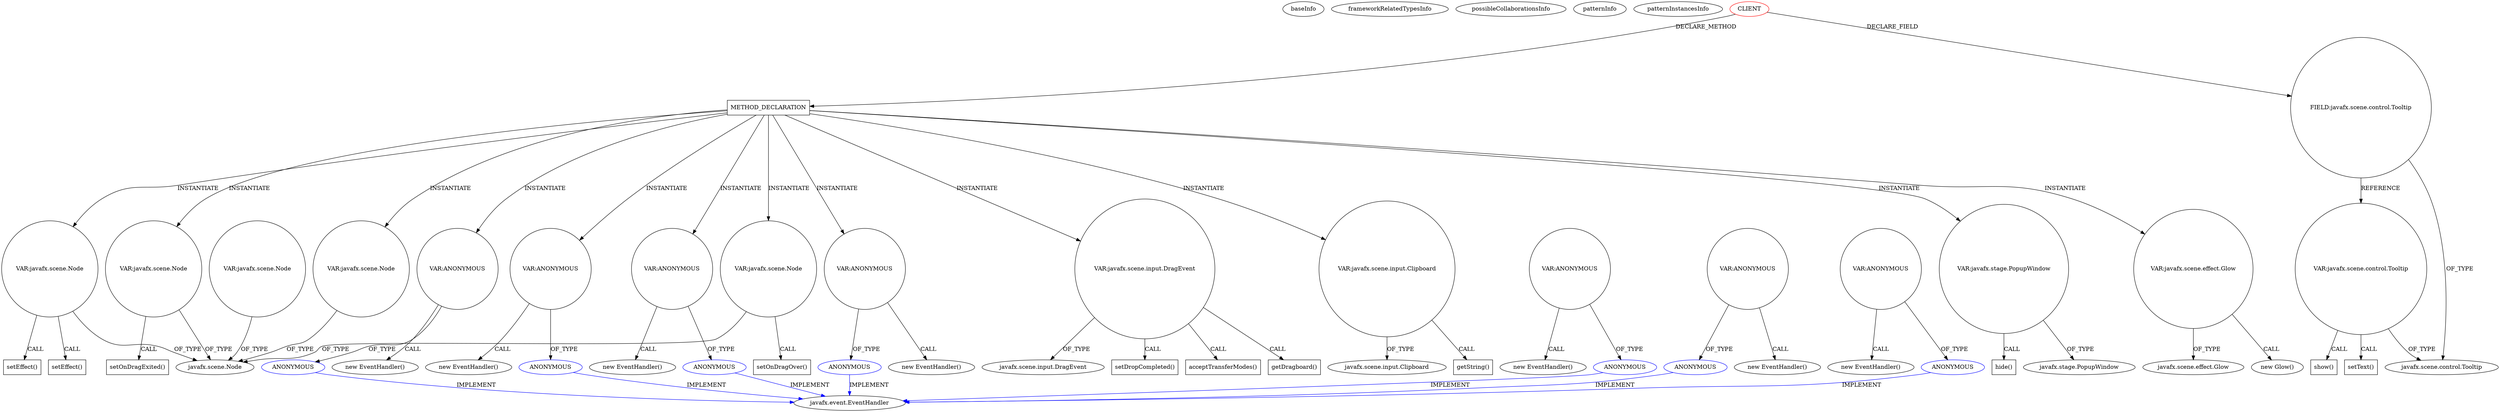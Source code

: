 digraph {
baseInfo[graphId=3673,category="pattern",isAnonymous=false,possibleRelation=false]
frameworkRelatedTypesInfo[]
possibleCollaborationsInfo[]
patternInfo[frequency=2.0,patternRootClient=0]
patternInstancesInfo[0="prashker-KingsSGF~/prashker-KingsSGF/KingsSGF-master/src/uiSam/ThingBowlView.java~ThingBowlView~3892",1="prashker-KingsSGF~/prashker-KingsSGF/KingsSGF-master/src/uiSam/HexTileView.java~HexTileView~3900"]
75[label="new Glow()",vertexType="CONSTRUCTOR_CALL",isFrameworkType=false]
76[label="VAR:javafx.scene.effect.Glow",vertexType="VARIABLE_EXPRESION",isFrameworkType=false,shape=circle]
49[label="METHOD_DECLARATION",vertexType="CLIENT_METHOD_DECLARATION",isFrameworkType=false,shape=box]
0[label="CLIENT",vertexType="ROOT_CLIENT_CLASS_DECLARATION",isFrameworkType=false,color=red]
81[label="VAR:javafx.scene.Node",vertexType="VARIABLE_EXPRESION",isFrameworkType=false,shape=circle]
12[label="javafx.scene.Node",vertexType="FRAMEWORK_CLASS_TYPE",isFrameworkType=false]
50[label="VAR:javafx.scene.Node",vertexType="VARIABLE_EXPRESION",isFrameworkType=false,shape=circle]
78[label="VAR:javafx.scene.Node",vertexType="VARIABLE_EXPRESION",isFrameworkType=false,shape=circle]
90[label="VAR:javafx.scene.Node",vertexType="VARIABLE_EXPRESION",isFrameworkType=false,shape=circle]
85[label="VAR:ANONYMOUS",vertexType="VARIABLE_EXPRESION",isFrameworkType=false,shape=circle]
86[label="ANONYMOUS",vertexType="REFERENCE_ANONYMOUS_DECLARATION",isFrameworkType=false,color=blue]
84[label="new EventHandler()",vertexType="CONSTRUCTOR_CALL",isFrameworkType=false]
54[label="VAR:ANONYMOUS",vertexType="VARIABLE_EXPRESION",isFrameworkType=false,shape=circle]
55[label="ANONYMOUS",vertexType="REFERENCE_ANONYMOUS_DECLARATION",isFrameworkType=false,color=blue]
53[label="new EventHandler()",vertexType="CONSTRUCTOR_CALL",isFrameworkType=false]
72[label="VAR:ANONYMOUS",vertexType="VARIABLE_EXPRESION",isFrameworkType=false,shape=circle]
73[label="ANONYMOUS",vertexType="REFERENCE_ANONYMOUS_DECLARATION",isFrameworkType=false,color=blue]
71[label="new EventHandler()",vertexType="CONSTRUCTOR_CALL",isFrameworkType=false]
94[label="VAR:ANONYMOUS",vertexType="VARIABLE_EXPRESION",isFrameworkType=false,shape=circle]
95[label="ANONYMOUS",vertexType="REFERENCE_ANONYMOUS_DECLARATION",isFrameworkType=false,color=blue]
93[label="new EventHandler()",vertexType="CONSTRUCTOR_CALL",isFrameworkType=false]
98[label="setEffect()",vertexType="INSIDE_CALL",isFrameworkType=false,shape=box]
79[label="setEffect()",vertexType="INSIDE_CALL",isFrameworkType=false,shape=box]
57[label="VAR:javafx.scene.input.DragEvent",vertexType="VARIABLE_EXPRESION",isFrameworkType=false,shape=circle]
64[label="setDropCompleted()",vertexType="INSIDE_CALL",isFrameworkType=false,shape=box]
82[label="setOnDragOver()",vertexType="INSIDE_CALL",isFrameworkType=false,shape=box]
77[label="javafx.scene.effect.Glow",vertexType="FRAMEWORK_CLASS_TYPE",isFrameworkType=false]
89[label="acceptTransferModes()",vertexType="INSIDE_CALL",isFrameworkType=false,shape=box]
16[label="javafx.event.EventHandler",vertexType="FRAMEWORK_INTERFACE_TYPE",isFrameworkType=false]
28[label="ANONYMOUS",vertexType="REFERENCE_ANONYMOUS_DECLARATION",isFrameworkType=false,color=blue]
15[label="ANONYMOUS",vertexType="REFERENCE_ANONYMOUS_DECLARATION",isFrameworkType=false,color=blue]
45[label="ANONYMOUS",vertexType="REFERENCE_ANONYMOUS_DECLARATION",isFrameworkType=false,color=blue]
14[label="VAR:ANONYMOUS",vertexType="VARIABLE_EXPRESION",isFrameworkType=false,shape=circle]
13[label="new EventHandler()",vertexType="CONSTRUCTOR_CALL",isFrameworkType=false]
44[label="VAR:ANONYMOUS",vertexType="VARIABLE_EXPRESION",isFrameworkType=false,shape=circle]
43[label="new EventHandler()",vertexType="CONSTRUCTOR_CALL",isFrameworkType=false]
27[label="VAR:ANONYMOUS",vertexType="VARIABLE_EXPRESION",isFrameworkType=false,shape=circle]
26[label="new EventHandler()",vertexType="CONSTRUCTOR_CALL",isFrameworkType=false]
60[label="VAR:javafx.scene.input.Clipboard",vertexType="VARIABLE_EXPRESION",isFrameworkType=false,shape=circle]
61[label="getString()",vertexType="INSIDE_CALL",isFrameworkType=false,shape=box]
2[label="FIELD:javafx.scene.control.Tooltip",vertexType="FIELD_DECLARATION",isFrameworkType=false,shape=circle]
3[label="javafx.scene.control.Tooltip",vertexType="FRAMEWORK_CLASS_TYPE",isFrameworkType=false]
30[label="VAR:javafx.scene.control.Tooltip",vertexType="VARIABLE_EXPRESION",isFrameworkType=false,shape=circle]
34[label="show()",vertexType="INSIDE_CALL",isFrameworkType=false,shape=box]
31[label="setText()",vertexType="INSIDE_CALL",isFrameworkType=false,shape=box]
62[label="javafx.scene.input.Clipboard",vertexType="FRAMEWORK_CLASS_TYPE",isFrameworkType=false]
65[label="VAR:javafx.stage.PopupWindow",vertexType="VARIABLE_EXPRESION",isFrameworkType=false,shape=circle]
58[label="getDragboard()",vertexType="INSIDE_CALL",isFrameworkType=false,shape=box]
59[label="javafx.scene.input.DragEvent",vertexType="FRAMEWORK_CLASS_TYPE",isFrameworkType=false]
67[label="javafx.stage.PopupWindow",vertexType="FRAMEWORK_CLASS_TYPE",isFrameworkType=false]
91[label="setOnDragExited()",vertexType="INSIDE_CALL",isFrameworkType=false,shape=box]
66[label="hide()",vertexType="INSIDE_CALL",isFrameworkType=false,shape=box]
10[label="VAR:javafx.scene.Node",vertexType="VARIABLE_EXPRESION",isFrameworkType=false,shape=circle]
44->43[label="CALL"]
50->12[label="OF_TYPE"]
65->66[label="CALL"]
78->79[label="CALL"]
90->91[label="CALL"]
86->16[label="IMPLEMENT",color=blue]
81->82[label="CALL"]
49->57[label="INSTANTIATE"]
49->94[label="INSTANTIATE"]
81->12[label="OF_TYPE"]
94->95[label="OF_TYPE"]
14->13[label="CALL"]
76->77[label="OF_TYPE"]
72->73[label="OF_TYPE"]
76->75[label="CALL"]
49->60[label="INSTANTIATE"]
30->3[label="OF_TYPE"]
49->78[label="INSTANTIATE"]
27->26[label="CALL"]
57->58[label="CALL"]
2->3[label="OF_TYPE"]
15->16[label="IMPLEMENT",color=blue]
78->98[label="CALL"]
0->49[label="DECLARE_METHOD"]
60->61[label="CALL"]
30->31[label="CALL"]
95->16[label="IMPLEMENT",color=blue]
90->12[label="OF_TYPE"]
78->12[label="OF_TYPE"]
27->28[label="OF_TYPE"]
60->62[label="OF_TYPE"]
85->84[label="CALL"]
14->15[label="OF_TYPE"]
49->85[label="INSTANTIATE"]
85->86[label="OF_TYPE"]
94->93[label="CALL"]
49->54[label="INSTANTIATE"]
54->55[label="OF_TYPE"]
49->72[label="INSTANTIATE"]
73->16[label="IMPLEMENT",color=blue]
57->64[label="CALL"]
0->2[label="DECLARE_FIELD"]
45->16[label="IMPLEMENT",color=blue]
55->16[label="IMPLEMENT",color=blue]
49->90[label="INSTANTIATE"]
10->12[label="OF_TYPE"]
57->89[label="CALL"]
28->16[label="IMPLEMENT",color=blue]
2->30[label="REFERENCE"]
49->76[label="INSTANTIATE"]
49->65[label="INSTANTIATE"]
54->53[label="CALL"]
44->45[label="OF_TYPE"]
72->71[label="CALL"]
57->59[label="OF_TYPE"]
30->34[label="CALL"]
49->81[label="INSTANTIATE"]
49->50[label="INSTANTIATE"]
65->67[label="OF_TYPE"]
}
